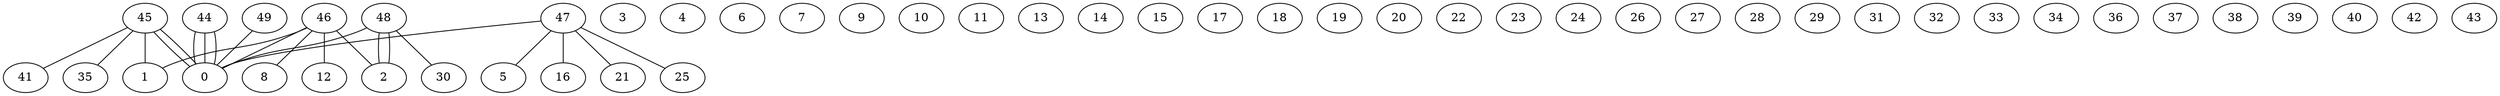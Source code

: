 graph G {
0;
1;
2;
3;
4;
5;
6;
7;
8;
9;
10;
11;
12;
13;
14;
15;
16;
17;
18;
19;
20;
21;
22;
23;
24;
25;
26;
27;
28;
29;
30;
31;
32;
33;
34;
35;
36;
37;
38;
39;
40;
41;
42;
43;
44;
45;
46;
47;
48;
49;
49--0 ;
48--2 ;
48--30 ;
48--2 ;
48--0 ;
47--21 ;
47--5 ;
47--25 ;
47--16 ;
47--0 ;
46--2 ;
46--1 ;
46--12 ;
46--8 ;
46--0 ;
45--41 ;
45--0 ;
45--35 ;
45--1 ;
45--0 ;
44--0 ;
44--0 ;
44--0 ;
}
